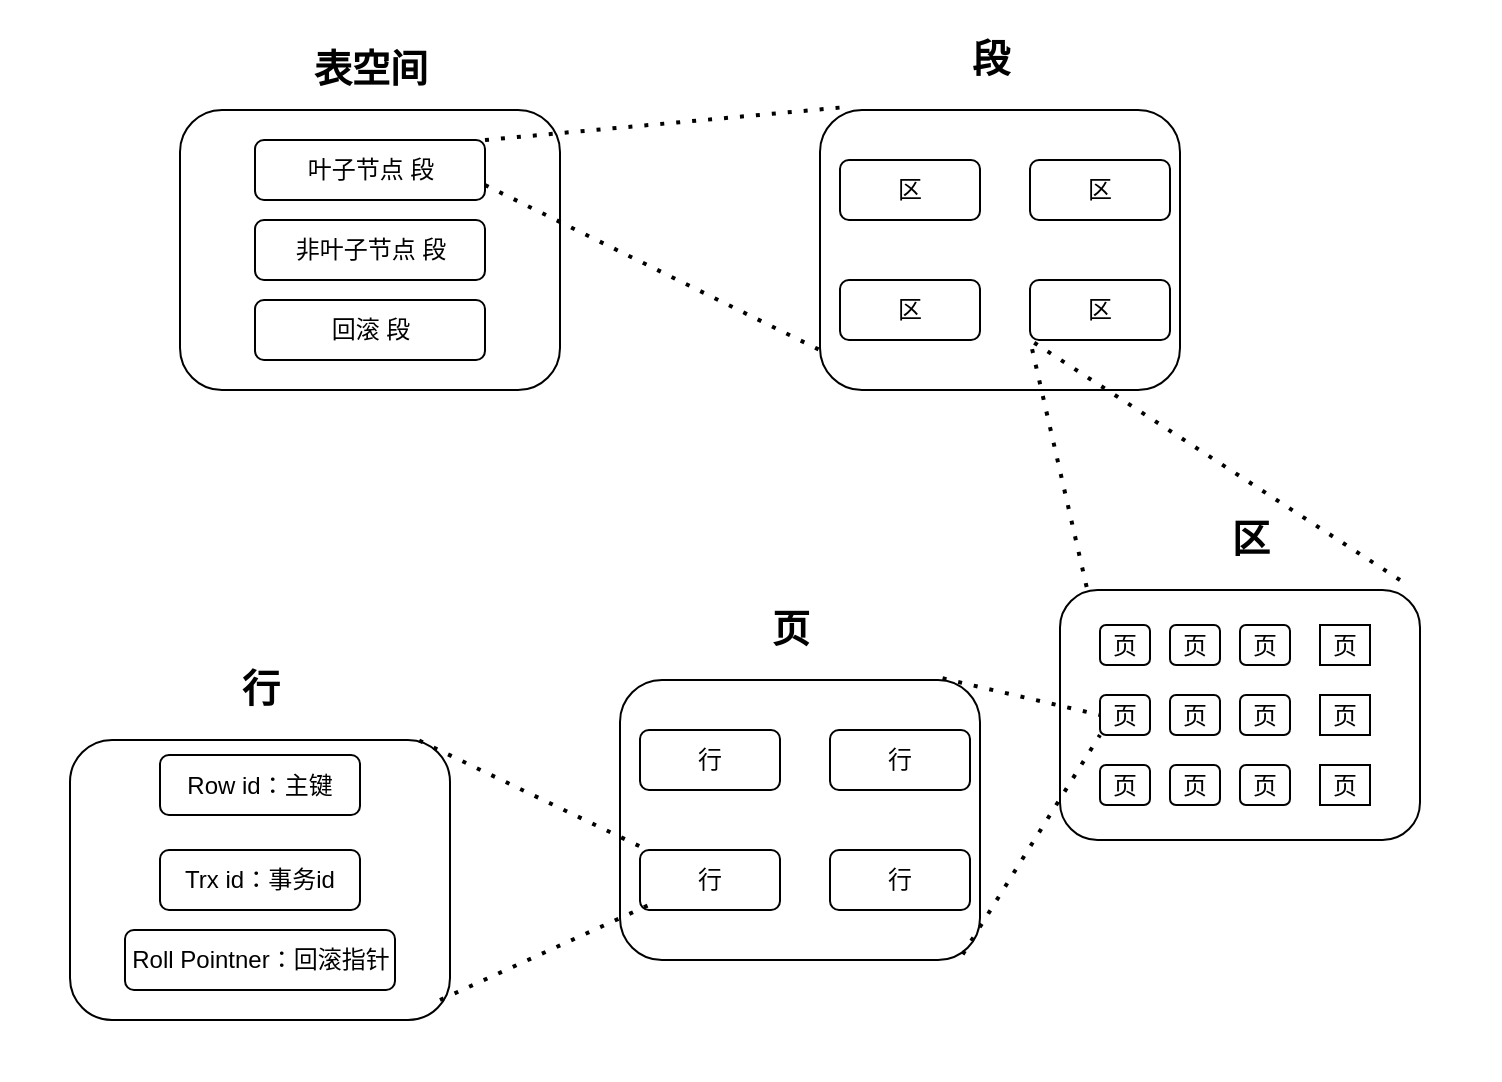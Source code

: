 <mxfile version="24.7.6">
  <diagram id="C5RBs43oDa-KdzZeNtuy" name="Page-1">
    <mxGraphModel dx="954" dy="626" grid="1" gridSize="10" guides="1" tooltips="1" connect="1" arrows="1" fold="1" page="1" pageScale="1" pageWidth="2339" pageHeight="3300" math="0" shadow="0">
      <root>
        <mxCell id="WIyWlLk6GJQsqaUBKTNV-0" />
        <mxCell id="WIyWlLk6GJQsqaUBKTNV-1" parent="WIyWlLk6GJQsqaUBKTNV-0" />
        <mxCell id="UaGc_WDe4r00LndkHO5G-74" value="" style="rounded=0;whiteSpace=wrap;html=1;strokeColor=none;" vertex="1" parent="WIyWlLk6GJQsqaUBKTNV-1">
          <mxGeometry x="80" y="10" width="750" height="540" as="geometry" />
        </mxCell>
        <mxCell id="UaGc_WDe4r00LndkHO5G-2" value="" style="rounded=1;whiteSpace=wrap;html=1;glass=0;strokeWidth=1;shadow=0;" vertex="1" parent="WIyWlLk6GJQsqaUBKTNV-1">
          <mxGeometry x="170" y="65" width="190" height="140" as="geometry" />
        </mxCell>
        <mxCell id="UaGc_WDe4r00LndkHO5G-8" value="叶子节点 段" style="rounded=1;whiteSpace=wrap;html=1;glass=0;strokeWidth=1;shadow=0;" vertex="1" parent="WIyWlLk6GJQsqaUBKTNV-1">
          <mxGeometry x="207.5" y="80" width="115" height="30" as="geometry" />
        </mxCell>
        <mxCell id="UaGc_WDe4r00LndkHO5G-10" value="非叶子节点 段" style="rounded=1;whiteSpace=wrap;html=1;glass=0;strokeWidth=1;shadow=0;" vertex="1" parent="WIyWlLk6GJQsqaUBKTNV-1">
          <mxGeometry x="207.5" y="120" width="115" height="30" as="geometry" />
        </mxCell>
        <mxCell id="UaGc_WDe4r00LndkHO5G-11" value="回滚 段" style="rounded=1;whiteSpace=wrap;html=1;glass=0;strokeWidth=1;shadow=0;" vertex="1" parent="WIyWlLk6GJQsqaUBKTNV-1">
          <mxGeometry x="207.5" y="160" width="115" height="30" as="geometry" />
        </mxCell>
        <mxCell id="UaGc_WDe4r00LndkHO5G-13" value="&lt;b&gt;&lt;font style=&quot;font-size: 19px;&quot;&gt;表空间&lt;/font&gt;&lt;/b&gt;" style="text;html=1;align=center;verticalAlign=middle;resizable=0;points=[];autosize=1;strokeColor=none;fillColor=none;" vertex="1" parent="WIyWlLk6GJQsqaUBKTNV-1">
          <mxGeometry x="225" y="25" width="80" height="40" as="geometry" />
        </mxCell>
        <mxCell id="UaGc_WDe4r00LndkHO5G-14" value="" style="rounded=1;whiteSpace=wrap;html=1;glass=0;strokeWidth=1;shadow=0;" vertex="1" parent="WIyWlLk6GJQsqaUBKTNV-1">
          <mxGeometry x="490" y="65" width="180" height="140" as="geometry" />
        </mxCell>
        <mxCell id="UaGc_WDe4r00LndkHO5G-15" value="&lt;span style=&quot;font-size: 19px;&quot;&gt;&lt;b&gt;段&lt;/b&gt;&lt;/span&gt;" style="text;html=1;align=center;verticalAlign=middle;resizable=0;points=[];autosize=1;strokeColor=none;fillColor=none;" vertex="1" parent="WIyWlLk6GJQsqaUBKTNV-1">
          <mxGeometry x="555" y="20" width="40" height="40" as="geometry" />
        </mxCell>
        <mxCell id="UaGc_WDe4r00LndkHO5G-16" value="区" style="rounded=1;whiteSpace=wrap;html=1;glass=0;strokeWidth=1;shadow=0;" vertex="1" parent="WIyWlLk6GJQsqaUBKTNV-1">
          <mxGeometry x="500" y="90" width="70" height="30" as="geometry" />
        </mxCell>
        <mxCell id="UaGc_WDe4r00LndkHO5G-17" value="区" style="rounded=1;whiteSpace=wrap;html=1;glass=0;strokeWidth=1;shadow=0;" vertex="1" parent="WIyWlLk6GJQsqaUBKTNV-1">
          <mxGeometry x="595" y="90" width="70" height="30" as="geometry" />
        </mxCell>
        <mxCell id="UaGc_WDe4r00LndkHO5G-18" value="区" style="rounded=1;whiteSpace=wrap;html=1;glass=0;strokeWidth=1;shadow=0;" vertex="1" parent="WIyWlLk6GJQsqaUBKTNV-1">
          <mxGeometry x="500" y="150" width="70" height="30" as="geometry" />
        </mxCell>
        <mxCell id="UaGc_WDe4r00LndkHO5G-19" value="区" style="rounded=1;whiteSpace=wrap;html=1;glass=0;strokeWidth=1;shadow=0;" vertex="1" parent="WIyWlLk6GJQsqaUBKTNV-1">
          <mxGeometry x="595" y="150" width="70" height="30" as="geometry" />
        </mxCell>
        <mxCell id="UaGc_WDe4r00LndkHO5G-22" value="" style="endArrow=none;dashed=1;html=1;dashPattern=1 3;strokeWidth=2;rounded=0;exitX=1;exitY=0;exitDx=0;exitDy=0;entryX=0.084;entryY=-0.012;entryDx=0;entryDy=0;entryPerimeter=0;" edge="1" parent="WIyWlLk6GJQsqaUBKTNV-1" source="UaGc_WDe4r00LndkHO5G-8" target="UaGc_WDe4r00LndkHO5G-14">
          <mxGeometry width="50" height="50" relative="1" as="geometry">
            <mxPoint x="420" y="150" as="sourcePoint" />
            <mxPoint x="470" y="100" as="targetPoint" />
          </mxGeometry>
        </mxCell>
        <mxCell id="UaGc_WDe4r00LndkHO5G-23" value="" style="endArrow=none;dashed=1;html=1;dashPattern=1 3;strokeWidth=2;rounded=0;exitX=1;exitY=0.75;exitDx=0;exitDy=0;entryX=-0.004;entryY=0.855;entryDx=0;entryDy=0;entryPerimeter=0;" edge="1" parent="WIyWlLk6GJQsqaUBKTNV-1" source="UaGc_WDe4r00LndkHO5G-8" target="UaGc_WDe4r00LndkHO5G-14">
          <mxGeometry width="50" height="50" relative="1" as="geometry">
            <mxPoint x="420" y="150" as="sourcePoint" />
            <mxPoint x="470" y="100" as="targetPoint" />
          </mxGeometry>
        </mxCell>
        <mxCell id="UaGc_WDe4r00LndkHO5G-31" value="" style="rounded=1;whiteSpace=wrap;html=1;glass=0;strokeWidth=1;shadow=0;" vertex="1" parent="WIyWlLk6GJQsqaUBKTNV-1">
          <mxGeometry x="610" y="305" width="180" height="125" as="geometry" />
        </mxCell>
        <mxCell id="UaGc_WDe4r00LndkHO5G-32" value="&lt;span style=&quot;font-size: 19px;&quot;&gt;&lt;b&gt;区&lt;/b&gt;&lt;/span&gt;" style="text;html=1;align=center;verticalAlign=middle;resizable=0;points=[];autosize=1;strokeColor=none;fillColor=none;" vertex="1" parent="WIyWlLk6GJQsqaUBKTNV-1">
          <mxGeometry x="685" y="260" width="40" height="40" as="geometry" />
        </mxCell>
        <mxCell id="UaGc_WDe4r00LndkHO5G-36" value="页" style="rounded=1;whiteSpace=wrap;html=1;glass=0;strokeWidth=1;shadow=0;" vertex="1" parent="WIyWlLk6GJQsqaUBKTNV-1">
          <mxGeometry x="630" y="322.5" width="25" height="20" as="geometry" />
        </mxCell>
        <mxCell id="UaGc_WDe4r00LndkHO5G-37" value="" style="rounded=1;whiteSpace=wrap;html=1;glass=0;strokeWidth=1;shadow=0;" vertex="1" parent="WIyWlLk6GJQsqaUBKTNV-1">
          <mxGeometry x="390" y="350" width="180" height="140" as="geometry" />
        </mxCell>
        <mxCell id="UaGc_WDe4r00LndkHO5G-38" value="&lt;span style=&quot;font-size: 19px;&quot;&gt;&lt;b&gt;页&lt;/b&gt;&lt;/span&gt;" style="text;html=1;align=center;verticalAlign=middle;resizable=0;points=[];autosize=1;strokeColor=none;fillColor=none;" vertex="1" parent="WIyWlLk6GJQsqaUBKTNV-1">
          <mxGeometry x="455" y="305" width="40" height="40" as="geometry" />
        </mxCell>
        <mxCell id="UaGc_WDe4r00LndkHO5G-39" value="行" style="rounded=1;whiteSpace=wrap;html=1;glass=0;strokeWidth=1;shadow=0;" vertex="1" parent="WIyWlLk6GJQsqaUBKTNV-1">
          <mxGeometry x="400" y="375" width="70" height="30" as="geometry" />
        </mxCell>
        <mxCell id="UaGc_WDe4r00LndkHO5G-40" value="行" style="rounded=1;whiteSpace=wrap;html=1;glass=0;strokeWidth=1;shadow=0;" vertex="1" parent="WIyWlLk6GJQsqaUBKTNV-1">
          <mxGeometry x="495" y="375" width="70" height="30" as="geometry" />
        </mxCell>
        <mxCell id="UaGc_WDe4r00LndkHO5G-41" value="行" style="rounded=1;whiteSpace=wrap;html=1;glass=0;strokeWidth=1;shadow=0;" vertex="1" parent="WIyWlLk6GJQsqaUBKTNV-1">
          <mxGeometry x="400" y="435" width="70" height="30" as="geometry" />
        </mxCell>
        <mxCell id="UaGc_WDe4r00LndkHO5G-42" value="行" style="rounded=1;whiteSpace=wrap;html=1;glass=0;strokeWidth=1;shadow=0;" vertex="1" parent="WIyWlLk6GJQsqaUBKTNV-1">
          <mxGeometry x="495" y="435" width="70" height="30" as="geometry" />
        </mxCell>
        <mxCell id="UaGc_WDe4r00LndkHO5G-43" value="" style="rounded=1;whiteSpace=wrap;html=1;glass=0;strokeWidth=1;shadow=0;" vertex="1" parent="WIyWlLk6GJQsqaUBKTNV-1">
          <mxGeometry x="115" y="380" width="190" height="140" as="geometry" />
        </mxCell>
        <mxCell id="UaGc_WDe4r00LndkHO5G-44" value="&lt;span style=&quot;font-size: 19px;&quot;&gt;&lt;b&gt;行&lt;/b&gt;&lt;/span&gt;" style="text;html=1;align=center;verticalAlign=middle;resizable=0;points=[];autosize=1;strokeColor=none;fillColor=none;" vertex="1" parent="WIyWlLk6GJQsqaUBKTNV-1">
          <mxGeometry x="190" y="335" width="40" height="40" as="geometry" />
        </mxCell>
        <mxCell id="UaGc_WDe4r00LndkHO5G-45" value="Row id：主键" style="rounded=1;whiteSpace=wrap;html=1;glass=0;strokeWidth=1;shadow=0;" vertex="1" parent="WIyWlLk6GJQsqaUBKTNV-1">
          <mxGeometry x="160" y="387.5" width="100" height="30" as="geometry" />
        </mxCell>
        <mxCell id="UaGc_WDe4r00LndkHO5G-49" value="" style="endArrow=none;dashed=1;html=1;dashPattern=1 3;strokeWidth=2;rounded=0;entryX=0;entryY=1;entryDx=0;entryDy=0;exitX=0.074;exitY=-0.012;exitDx=0;exitDy=0;exitPerimeter=0;" edge="1" parent="WIyWlLk6GJQsqaUBKTNV-1" source="UaGc_WDe4r00LndkHO5G-31" target="UaGc_WDe4r00LndkHO5G-19">
          <mxGeometry width="50" height="50" relative="1" as="geometry">
            <mxPoint x="420" y="250" as="sourcePoint" />
            <mxPoint x="470" y="200" as="targetPoint" />
          </mxGeometry>
        </mxCell>
        <mxCell id="UaGc_WDe4r00LndkHO5G-50" value="" style="endArrow=none;dashed=1;html=1;dashPattern=1 3;strokeWidth=2;rounded=0;entryX=0;entryY=1;entryDx=0;entryDy=0;" edge="1" parent="WIyWlLk6GJQsqaUBKTNV-1" target="UaGc_WDe4r00LndkHO5G-19">
          <mxGeometry width="50" height="50" relative="1" as="geometry">
            <mxPoint x="780" y="300" as="sourcePoint" />
            <mxPoint x="470" y="200" as="targetPoint" />
          </mxGeometry>
        </mxCell>
        <mxCell id="UaGc_WDe4r00LndkHO5G-52" value="页" style="rounded=1;whiteSpace=wrap;html=1;glass=0;strokeWidth=1;shadow=0;" vertex="1" parent="WIyWlLk6GJQsqaUBKTNV-1">
          <mxGeometry x="665" y="322.5" width="25" height="20" as="geometry" />
        </mxCell>
        <mxCell id="UaGc_WDe4r00LndkHO5G-53" value="页" style="rounded=1;whiteSpace=wrap;html=1;glass=0;strokeWidth=1;shadow=0;" vertex="1" parent="WIyWlLk6GJQsqaUBKTNV-1">
          <mxGeometry x="700" y="322.5" width="25" height="20" as="geometry" />
        </mxCell>
        <mxCell id="UaGc_WDe4r00LndkHO5G-54" value="页" style="rounded=1;whiteSpace=wrap;html=1;glass=0;strokeWidth=1;shadow=0;arcSize=0;" vertex="1" parent="WIyWlLk6GJQsqaUBKTNV-1">
          <mxGeometry x="740" y="322.5" width="25" height="20" as="geometry" />
        </mxCell>
        <mxCell id="UaGc_WDe4r00LndkHO5G-60" value="页" style="rounded=1;whiteSpace=wrap;html=1;glass=0;strokeWidth=1;shadow=0;" vertex="1" parent="WIyWlLk6GJQsqaUBKTNV-1">
          <mxGeometry x="630" y="357.5" width="25" height="20" as="geometry" />
        </mxCell>
        <mxCell id="UaGc_WDe4r00LndkHO5G-61" value="页" style="rounded=1;whiteSpace=wrap;html=1;glass=0;strokeWidth=1;shadow=0;" vertex="1" parent="WIyWlLk6GJQsqaUBKTNV-1">
          <mxGeometry x="665" y="357.5" width="25" height="20" as="geometry" />
        </mxCell>
        <mxCell id="UaGc_WDe4r00LndkHO5G-62" value="页" style="rounded=1;whiteSpace=wrap;html=1;glass=0;strokeWidth=1;shadow=0;" vertex="1" parent="WIyWlLk6GJQsqaUBKTNV-1">
          <mxGeometry x="700" y="357.5" width="25" height="20" as="geometry" />
        </mxCell>
        <mxCell id="UaGc_WDe4r00LndkHO5G-63" value="页" style="rounded=1;whiteSpace=wrap;html=1;glass=0;strokeWidth=1;shadow=0;arcSize=0;" vertex="1" parent="WIyWlLk6GJQsqaUBKTNV-1">
          <mxGeometry x="740" y="357.5" width="25" height="20" as="geometry" />
        </mxCell>
        <mxCell id="UaGc_WDe4r00LndkHO5G-64" value="页" style="rounded=1;whiteSpace=wrap;html=1;glass=0;strokeWidth=1;shadow=0;" vertex="1" parent="WIyWlLk6GJQsqaUBKTNV-1">
          <mxGeometry x="630" y="392.5" width="25" height="20" as="geometry" />
        </mxCell>
        <mxCell id="UaGc_WDe4r00LndkHO5G-65" value="页" style="rounded=1;whiteSpace=wrap;html=1;glass=0;strokeWidth=1;shadow=0;" vertex="1" parent="WIyWlLk6GJQsqaUBKTNV-1">
          <mxGeometry x="665" y="392.5" width="25" height="20" as="geometry" />
        </mxCell>
        <mxCell id="UaGc_WDe4r00LndkHO5G-66" value="页" style="rounded=1;whiteSpace=wrap;html=1;glass=0;strokeWidth=1;shadow=0;" vertex="1" parent="WIyWlLk6GJQsqaUBKTNV-1">
          <mxGeometry x="700" y="392.5" width="25" height="20" as="geometry" />
        </mxCell>
        <mxCell id="UaGc_WDe4r00LndkHO5G-67" value="页" style="rounded=1;whiteSpace=wrap;html=1;glass=0;strokeWidth=1;shadow=0;arcSize=0;" vertex="1" parent="WIyWlLk6GJQsqaUBKTNV-1">
          <mxGeometry x="740" y="392.5" width="25" height="20" as="geometry" />
        </mxCell>
        <mxCell id="UaGc_WDe4r00LndkHO5G-68" value="" style="endArrow=none;dashed=1;html=1;dashPattern=1 3;strokeWidth=2;rounded=0;exitX=0.896;exitY=-0.006;exitDx=0;exitDy=0;exitPerimeter=0;entryX=0;entryY=0.5;entryDx=0;entryDy=0;" edge="1" parent="WIyWlLk6GJQsqaUBKTNV-1" source="UaGc_WDe4r00LndkHO5G-37" target="UaGc_WDe4r00LndkHO5G-60">
          <mxGeometry width="50" height="50" relative="1" as="geometry">
            <mxPoint x="530" y="340" as="sourcePoint" />
            <mxPoint x="610" y="363" as="targetPoint" />
          </mxGeometry>
        </mxCell>
        <mxCell id="UaGc_WDe4r00LndkHO5G-69" value="" style="endArrow=none;dashed=1;html=1;dashPattern=1 3;strokeWidth=2;rounded=0;exitX=0.952;exitY=0.98;exitDx=0;exitDy=0;exitPerimeter=0;entryX=0;entryY=1;entryDx=0;entryDy=0;" edge="1" parent="WIyWlLk6GJQsqaUBKTNV-1" source="UaGc_WDe4r00LndkHO5G-37" target="UaGc_WDe4r00LndkHO5G-60">
          <mxGeometry width="50" height="50" relative="1" as="geometry">
            <mxPoint x="430" y="350" as="sourcePoint" />
            <mxPoint x="480" y="300" as="targetPoint" />
          </mxGeometry>
        </mxCell>
        <mxCell id="UaGc_WDe4r00LndkHO5G-70" value="Trx id：事务id" style="rounded=1;whiteSpace=wrap;html=1;glass=0;strokeWidth=1;shadow=0;" vertex="1" parent="WIyWlLk6GJQsqaUBKTNV-1">
          <mxGeometry x="160" y="435" width="100" height="30" as="geometry" />
        </mxCell>
        <mxCell id="UaGc_WDe4r00LndkHO5G-71" value="Roll Pointner：回滚指针" style="rounded=1;whiteSpace=wrap;html=1;glass=0;strokeWidth=1;shadow=0;" vertex="1" parent="WIyWlLk6GJQsqaUBKTNV-1">
          <mxGeometry x="142.5" y="475" width="135" height="30" as="geometry" />
        </mxCell>
        <mxCell id="UaGc_WDe4r00LndkHO5G-72" value="" style="endArrow=none;dashed=1;html=1;dashPattern=1 3;strokeWidth=2;rounded=0;exitX=0.919;exitY=0.002;exitDx=0;exitDy=0;exitPerimeter=0;" edge="1" parent="WIyWlLk6GJQsqaUBKTNV-1" source="UaGc_WDe4r00LndkHO5G-43" target="UaGc_WDe4r00LndkHO5G-41">
          <mxGeometry width="50" height="50" relative="1" as="geometry">
            <mxPoint x="430" y="350" as="sourcePoint" />
            <mxPoint x="480" y="300" as="targetPoint" />
          </mxGeometry>
        </mxCell>
        <mxCell id="UaGc_WDe4r00LndkHO5G-73" value="" style="endArrow=none;dashed=1;html=1;dashPattern=1 3;strokeWidth=2;rounded=0;entryX=0.105;entryY=0.872;entryDx=0;entryDy=0;entryPerimeter=0;" edge="1" parent="WIyWlLk6GJQsqaUBKTNV-1" target="UaGc_WDe4r00LndkHO5G-41">
          <mxGeometry width="50" height="50" relative="1" as="geometry">
            <mxPoint x="300" y="510" as="sourcePoint" />
            <mxPoint x="480" y="300" as="targetPoint" />
          </mxGeometry>
        </mxCell>
      </root>
    </mxGraphModel>
  </diagram>
</mxfile>
